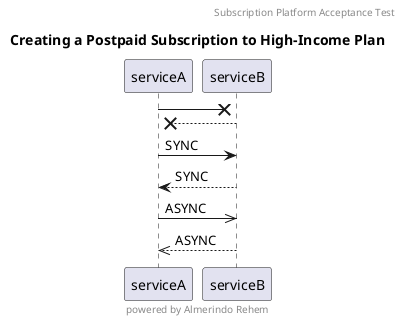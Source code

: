 

@startuml Meu Diagram

header Subscription Platform Acceptance Test
title "Creating a Postpaid Subscription to High-Income Plan"
footer powered by Almerindo Rehem




participant serviceA
participant serviceB

serviceA ->x serviceB
serviceB -->x serviceA

serviceA -> serviceB : SYNC 
serviceB --> serviceA: SYNC

serviceA ->> serviceB : ASYNC
serviceB -->> serviceA : ASYNC

@enduml